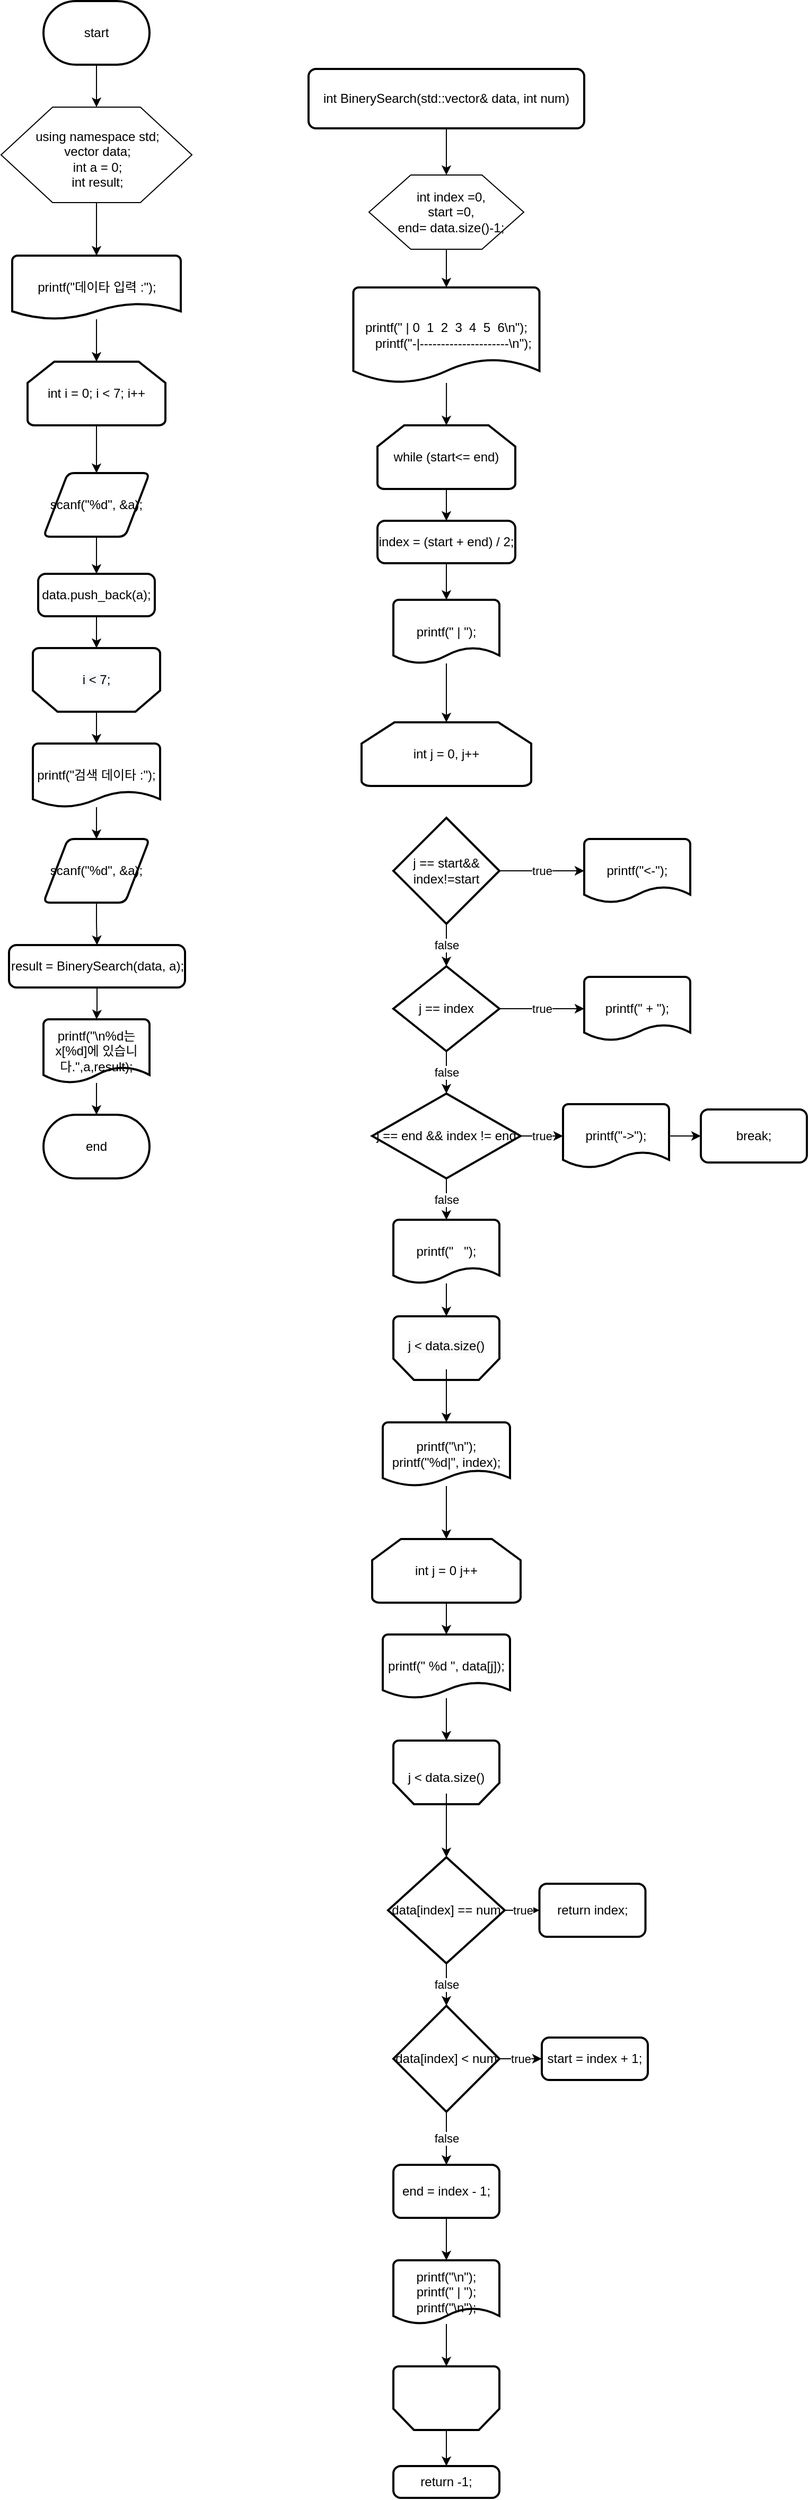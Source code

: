 <mxfile version="18.1.2" type="github">
  <diagram id="uLI98REs6lUxgo_DiTGd" name="Page-1">
    <mxGraphModel dx="805" dy="845" grid="1" gridSize="10" guides="1" tooltips="1" connect="1" arrows="1" fold="1" page="1" pageScale="1" pageWidth="827" pageHeight="1169" math="0" shadow="0">
      <root>
        <mxCell id="0" />
        <mxCell id="1" parent="0" />
        <mxCell id="m_1idenRZPcWFlcXNVzY-4" style="edgeStyle=orthogonalEdgeStyle;rounded=0;orthogonalLoop=1;jettySize=auto;html=1;entryX=0.5;entryY=0;entryDx=0;entryDy=0;" edge="1" parent="1" source="m_1idenRZPcWFlcXNVzY-1" target="m_1idenRZPcWFlcXNVzY-2">
          <mxGeometry relative="1" as="geometry" />
        </mxCell>
        <mxCell id="m_1idenRZPcWFlcXNVzY-1" value="start" style="strokeWidth=2;html=1;shape=mxgraph.flowchart.terminator;whiteSpace=wrap;" vertex="1" parent="1">
          <mxGeometry x="100" y="20" width="100" height="60" as="geometry" />
        </mxCell>
        <mxCell id="m_1idenRZPcWFlcXNVzY-6" style="edgeStyle=orthogonalEdgeStyle;rounded=0;orthogonalLoop=1;jettySize=auto;html=1;entryX=0.5;entryY=0;entryDx=0;entryDy=0;entryPerimeter=0;" edge="1" parent="1" source="m_1idenRZPcWFlcXNVzY-2" target="m_1idenRZPcWFlcXNVzY-5">
          <mxGeometry relative="1" as="geometry" />
        </mxCell>
        <mxCell id="m_1idenRZPcWFlcXNVzY-2" value="" style="verticalLabelPosition=bottom;verticalAlign=top;html=1;shape=hexagon;perimeter=hexagonPerimeter2;arcSize=6;size=0.27;" vertex="1" parent="1">
          <mxGeometry x="60" y="120" width="180" height="90" as="geometry" />
        </mxCell>
        <mxCell id="m_1idenRZPcWFlcXNVzY-3" value="using namespace std;&#xa;	vector&lt;int&gt; data;&#xa;	int a = 0;&#xa;	int result;" style="text;html=1;strokeColor=none;fillColor=none;align=center;verticalAlign=middle;whiteSpace=wrap;rounded=0;" vertex="1" parent="1">
          <mxGeometry x="91" y="154" width="120" height="30" as="geometry" />
        </mxCell>
        <mxCell id="m_1idenRZPcWFlcXNVzY-8" style="edgeStyle=orthogonalEdgeStyle;rounded=0;orthogonalLoop=1;jettySize=auto;html=1;entryX=0.5;entryY=0;entryDx=0;entryDy=0;entryPerimeter=0;" edge="1" parent="1" source="m_1idenRZPcWFlcXNVzY-5" target="m_1idenRZPcWFlcXNVzY-7">
          <mxGeometry relative="1" as="geometry" />
        </mxCell>
        <mxCell id="m_1idenRZPcWFlcXNVzY-5" value="printf(&quot;데이타 입력 :&quot;);" style="strokeWidth=2;html=1;shape=mxgraph.flowchart.document2;whiteSpace=wrap;size=0.25;" vertex="1" parent="1">
          <mxGeometry x="70.5" y="260" width="159" height="60" as="geometry" />
        </mxCell>
        <mxCell id="m_1idenRZPcWFlcXNVzY-13" style="edgeStyle=orthogonalEdgeStyle;rounded=0;orthogonalLoop=1;jettySize=auto;html=1;entryX=0.5;entryY=0;entryDx=0;entryDy=0;" edge="1" parent="1" source="m_1idenRZPcWFlcXNVzY-7" target="m_1idenRZPcWFlcXNVzY-11">
          <mxGeometry relative="1" as="geometry" />
        </mxCell>
        <mxCell id="m_1idenRZPcWFlcXNVzY-7" value="int i = 0; i &lt; 7; i++" style="strokeWidth=2;html=1;shape=mxgraph.flowchart.loop_limit;whiteSpace=wrap;" vertex="1" parent="1">
          <mxGeometry x="85" y="360" width="130" height="60" as="geometry" />
        </mxCell>
        <mxCell id="m_1idenRZPcWFlcXNVzY-18" style="edgeStyle=orthogonalEdgeStyle;rounded=0;orthogonalLoop=1;jettySize=auto;html=1;entryX=0.5;entryY=0;entryDx=0;entryDy=0;entryPerimeter=0;" edge="1" parent="1" source="m_1idenRZPcWFlcXNVzY-9" target="m_1idenRZPcWFlcXNVzY-16">
          <mxGeometry relative="1" as="geometry" />
        </mxCell>
        <mxCell id="m_1idenRZPcWFlcXNVzY-9" value="" style="strokeWidth=2;html=1;shape=mxgraph.flowchart.loop_limit;whiteSpace=wrap;rotation=-180;" vertex="1" parent="1">
          <mxGeometry x="90" y="630" width="120" height="60" as="geometry" />
        </mxCell>
        <mxCell id="m_1idenRZPcWFlcXNVzY-10" value="&lt;span style=&quot;color: rgb(0, 0, 0); font-family: Helvetica; font-size: 12px; font-style: normal; font-variant-ligatures: normal; font-variant-caps: normal; font-weight: 400; letter-spacing: normal; orphans: 2; text-align: center; text-indent: 0px; text-transform: none; widows: 2; word-spacing: 0px; -webkit-text-stroke-width: 0px; background-color: rgb(248, 249, 250); text-decoration-thickness: initial; text-decoration-style: initial; text-decoration-color: initial; float: none; display: inline !important;&quot;&gt;i &amp;lt; 7;&lt;/span&gt;" style="text;html=1;strokeColor=none;fillColor=none;align=center;verticalAlign=middle;whiteSpace=wrap;rounded=0;" vertex="1" parent="1">
          <mxGeometry x="120" y="645" width="60" height="30" as="geometry" />
        </mxCell>
        <mxCell id="m_1idenRZPcWFlcXNVzY-14" style="edgeStyle=orthogonalEdgeStyle;rounded=0;orthogonalLoop=1;jettySize=auto;html=1;entryX=0.5;entryY=0;entryDx=0;entryDy=0;" edge="1" parent="1" source="m_1idenRZPcWFlcXNVzY-11" target="m_1idenRZPcWFlcXNVzY-12">
          <mxGeometry relative="1" as="geometry" />
        </mxCell>
        <mxCell id="m_1idenRZPcWFlcXNVzY-11" value="scanf(&quot;%d&quot;, &amp;a);" style="shape=parallelogram;html=1;strokeWidth=2;perimeter=parallelogramPerimeter;whiteSpace=wrap;rounded=1;arcSize=12;size=0.23;" vertex="1" parent="1">
          <mxGeometry x="100" y="465" width="100" height="60" as="geometry" />
        </mxCell>
        <mxCell id="m_1idenRZPcWFlcXNVzY-15" style="edgeStyle=orthogonalEdgeStyle;rounded=0;orthogonalLoop=1;jettySize=auto;html=1;entryX=0.5;entryY=1;entryDx=0;entryDy=0;entryPerimeter=0;" edge="1" parent="1" source="m_1idenRZPcWFlcXNVzY-12" target="m_1idenRZPcWFlcXNVzY-9">
          <mxGeometry relative="1" as="geometry" />
        </mxCell>
        <mxCell id="m_1idenRZPcWFlcXNVzY-12" value="data.push_back(a);" style="rounded=1;whiteSpace=wrap;html=1;absoluteArcSize=1;arcSize=14;strokeWidth=2;" vertex="1" parent="1">
          <mxGeometry x="95" y="560" width="110" height="40" as="geometry" />
        </mxCell>
        <mxCell id="m_1idenRZPcWFlcXNVzY-20" style="edgeStyle=orthogonalEdgeStyle;rounded=0;orthogonalLoop=1;jettySize=auto;html=1;entryX=0.5;entryY=0;entryDx=0;entryDy=0;" edge="1" parent="1" source="m_1idenRZPcWFlcXNVzY-16" target="m_1idenRZPcWFlcXNVzY-19">
          <mxGeometry relative="1" as="geometry" />
        </mxCell>
        <mxCell id="m_1idenRZPcWFlcXNVzY-16" value="printf(&quot;검색 데이타 :&quot;);" style="strokeWidth=2;html=1;shape=mxgraph.flowchart.document2;whiteSpace=wrap;size=0.25;" vertex="1" parent="1">
          <mxGeometry x="90" y="720" width="120" height="60" as="geometry" />
        </mxCell>
        <mxCell id="m_1idenRZPcWFlcXNVzY-23" style="edgeStyle=orthogonalEdgeStyle;rounded=0;orthogonalLoop=1;jettySize=auto;html=1;entryX=0.5;entryY=0;entryDx=0;entryDy=0;" edge="1" parent="1" source="m_1idenRZPcWFlcXNVzY-19" target="m_1idenRZPcWFlcXNVzY-22">
          <mxGeometry relative="1" as="geometry" />
        </mxCell>
        <mxCell id="m_1idenRZPcWFlcXNVzY-19" value="scanf(&quot;%d&quot;, &amp;a);" style="shape=parallelogram;html=1;strokeWidth=2;perimeter=parallelogramPerimeter;whiteSpace=wrap;rounded=1;arcSize=12;size=0.23;" vertex="1" parent="1">
          <mxGeometry x="100" y="810" width="100" height="60" as="geometry" />
        </mxCell>
        <mxCell id="m_1idenRZPcWFlcXNVzY-25" style="edgeStyle=orthogonalEdgeStyle;rounded=0;orthogonalLoop=1;jettySize=auto;html=1;entryX=0.5;entryY=0;entryDx=0;entryDy=0;entryPerimeter=0;" edge="1" parent="1" source="m_1idenRZPcWFlcXNVzY-22" target="m_1idenRZPcWFlcXNVzY-24">
          <mxGeometry relative="1" as="geometry" />
        </mxCell>
        <mxCell id="m_1idenRZPcWFlcXNVzY-22" value="result = BinerySearch(data, a);" style="rounded=1;whiteSpace=wrap;html=1;absoluteArcSize=1;arcSize=14;strokeWidth=2;" vertex="1" parent="1">
          <mxGeometry x="67.5" y="910" width="166" height="40" as="geometry" />
        </mxCell>
        <mxCell id="m_1idenRZPcWFlcXNVzY-27" style="edgeStyle=orthogonalEdgeStyle;rounded=0;orthogonalLoop=1;jettySize=auto;html=1;entryX=0.5;entryY=0;entryDx=0;entryDy=0;entryPerimeter=0;" edge="1" parent="1" source="m_1idenRZPcWFlcXNVzY-24" target="m_1idenRZPcWFlcXNVzY-26">
          <mxGeometry relative="1" as="geometry" />
        </mxCell>
        <mxCell id="m_1idenRZPcWFlcXNVzY-24" value="printf(&quot;\n%d는 x[%d]에 있습니다.&quot;,a,result);" style="strokeWidth=2;html=1;shape=mxgraph.flowchart.document2;whiteSpace=wrap;size=0.25;" vertex="1" parent="1">
          <mxGeometry x="100" y="980" width="100" height="60" as="geometry" />
        </mxCell>
        <mxCell id="m_1idenRZPcWFlcXNVzY-26" value="end" style="strokeWidth=2;html=1;shape=mxgraph.flowchart.terminator;whiteSpace=wrap;" vertex="1" parent="1">
          <mxGeometry x="100" y="1070" width="100" height="60" as="geometry" />
        </mxCell>
        <mxCell id="m_1idenRZPcWFlcXNVzY-32" style="edgeStyle=orthogonalEdgeStyle;rounded=0;orthogonalLoop=1;jettySize=auto;html=1;entryX=0.5;entryY=0;entryDx=0;entryDy=0;" edge="1" parent="1" source="m_1idenRZPcWFlcXNVzY-28" target="m_1idenRZPcWFlcXNVzY-30">
          <mxGeometry relative="1" as="geometry" />
        </mxCell>
        <mxCell id="m_1idenRZPcWFlcXNVzY-28" value="int BinerySearch(std::vector&lt;int&gt;&amp; data, int num)" style="rounded=1;whiteSpace=wrap;html=1;absoluteArcSize=1;arcSize=14;strokeWidth=2;" vertex="1" parent="1">
          <mxGeometry x="350" y="84" width="260" height="56" as="geometry" />
        </mxCell>
        <mxCell id="m_1idenRZPcWFlcXNVzY-35" style="edgeStyle=orthogonalEdgeStyle;rounded=0;orthogonalLoop=1;jettySize=auto;html=1;entryX=0.5;entryY=0;entryDx=0;entryDy=0;entryPerimeter=0;" edge="1" parent="1" source="m_1idenRZPcWFlcXNVzY-29" target="m_1idenRZPcWFlcXNVzY-34">
          <mxGeometry relative="1" as="geometry" />
        </mxCell>
        <mxCell id="m_1idenRZPcWFlcXNVzY-29" value="printf(&quot; | 0  1  2  3  4  5  6\n&quot;);&#xa;    printf(&quot;-|---------------------\n&quot;);" style="strokeWidth=2;html=1;shape=mxgraph.flowchart.document2;whiteSpace=wrap;size=0.25;" vertex="1" parent="1">
          <mxGeometry x="392.25" y="290" width="175.5" height="90" as="geometry" />
        </mxCell>
        <mxCell id="m_1idenRZPcWFlcXNVzY-33" style="edgeStyle=orthogonalEdgeStyle;rounded=0;orthogonalLoop=1;jettySize=auto;html=1;entryX=0.5;entryY=0;entryDx=0;entryDy=0;entryPerimeter=0;" edge="1" parent="1" source="m_1idenRZPcWFlcXNVzY-30" target="m_1idenRZPcWFlcXNVzY-29">
          <mxGeometry relative="1" as="geometry" />
        </mxCell>
        <mxCell id="m_1idenRZPcWFlcXNVzY-30" value="" style="verticalLabelPosition=bottom;verticalAlign=top;html=1;shape=hexagon;perimeter=hexagonPerimeter2;arcSize=6;size=0.27;" vertex="1" parent="1">
          <mxGeometry x="407" y="184" width="146" height="70" as="geometry" />
        </mxCell>
        <mxCell id="m_1idenRZPcWFlcXNVzY-31" value="int index =0,&lt;br&gt;start =0,&lt;br&gt;end= data.size()-1;" style="text;html=1;strokeColor=none;fillColor=none;align=center;verticalAlign=middle;whiteSpace=wrap;rounded=0;" vertex="1" parent="1">
          <mxGeometry x="433" y="204" width="103" height="30" as="geometry" />
        </mxCell>
        <mxCell id="m_1idenRZPcWFlcXNVzY-37" style="edgeStyle=orthogonalEdgeStyle;rounded=0;orthogonalLoop=1;jettySize=auto;html=1;entryX=0.5;entryY=0;entryDx=0;entryDy=0;" edge="1" parent="1" source="m_1idenRZPcWFlcXNVzY-34" target="m_1idenRZPcWFlcXNVzY-36">
          <mxGeometry relative="1" as="geometry" />
        </mxCell>
        <mxCell id="m_1idenRZPcWFlcXNVzY-34" value="while (start&lt;= end)" style="strokeWidth=2;html=1;shape=mxgraph.flowchart.loop_limit;whiteSpace=wrap;" vertex="1" parent="1">
          <mxGeometry x="415" y="420" width="130" height="60" as="geometry" />
        </mxCell>
        <mxCell id="m_1idenRZPcWFlcXNVzY-39" style="edgeStyle=orthogonalEdgeStyle;rounded=0;orthogonalLoop=1;jettySize=auto;html=1;entryX=0.5;entryY=0;entryDx=0;entryDy=0;entryPerimeter=0;" edge="1" parent="1" source="m_1idenRZPcWFlcXNVzY-36" target="m_1idenRZPcWFlcXNVzY-38">
          <mxGeometry relative="1" as="geometry" />
        </mxCell>
        <mxCell id="m_1idenRZPcWFlcXNVzY-36" value="index = (start + end) / 2;" style="rounded=1;whiteSpace=wrap;html=1;absoluteArcSize=1;arcSize=14;strokeWidth=2;" vertex="1" parent="1">
          <mxGeometry x="415" y="510" width="130" height="40" as="geometry" />
        </mxCell>
        <mxCell id="m_1idenRZPcWFlcXNVzY-41" style="edgeStyle=orthogonalEdgeStyle;rounded=0;orthogonalLoop=1;jettySize=auto;html=1;entryX=0.5;entryY=0;entryDx=0;entryDy=0;entryPerimeter=0;" edge="1" parent="1" source="m_1idenRZPcWFlcXNVzY-38" target="m_1idenRZPcWFlcXNVzY-40">
          <mxGeometry relative="1" as="geometry" />
        </mxCell>
        <mxCell id="m_1idenRZPcWFlcXNVzY-38" value="printf(&quot; | &quot;);" style="strokeWidth=2;html=1;shape=mxgraph.flowchart.document2;whiteSpace=wrap;size=0.25;" vertex="1" parent="1">
          <mxGeometry x="430" y="584.5" width="100" height="60" as="geometry" />
        </mxCell>
        <mxCell id="m_1idenRZPcWFlcXNVzY-40" value="int j = 0, j++" style="strokeWidth=2;html=1;shape=mxgraph.flowchart.loop_limit;whiteSpace=wrap;" vertex="1" parent="1">
          <mxGeometry x="400" y="700" width="160" height="60" as="geometry" />
        </mxCell>
        <mxCell id="m_1idenRZPcWFlcXNVzY-42" value="" style="strokeWidth=2;html=1;shape=mxgraph.flowchart.loop_limit;whiteSpace=wrap;rotation=-180;" vertex="1" parent="1">
          <mxGeometry x="430" y="1260" width="100" height="60" as="geometry" />
        </mxCell>
        <mxCell id="m_1idenRZPcWFlcXNVzY-64" style="edgeStyle=orthogonalEdgeStyle;rounded=0;orthogonalLoop=1;jettySize=auto;html=1;" edge="1" parent="1" source="m_1idenRZPcWFlcXNVzY-43" target="m_1idenRZPcWFlcXNVzY-63">
          <mxGeometry relative="1" as="geometry" />
        </mxCell>
        <mxCell id="m_1idenRZPcWFlcXNVzY-43" value="&#xa;&lt;span style=&quot;color: rgb(0, 0, 0); font-family: Helvetica; font-size: 12px; font-style: normal; font-variant-ligatures: normal; font-variant-caps: normal; font-weight: 400; letter-spacing: normal; orphans: 2; text-align: center; text-indent: 0px; text-transform: none; widows: 2; word-spacing: 0px; -webkit-text-stroke-width: 0px; background-color: rgb(248, 249, 250); text-decoration-thickness: initial; text-decoration-style: initial; text-decoration-color: initial; float: none; display: inline !important;&quot;&gt;j &amp;lt; data.size()&lt;/span&gt;&#xa;&#xa;" style="text;html=1;strokeColor=none;fillColor=none;align=center;verticalAlign=middle;whiteSpace=wrap;rounded=0;" vertex="1" parent="1">
          <mxGeometry x="440" y="1280" width="80" height="30" as="geometry" />
        </mxCell>
        <mxCell id="m_1idenRZPcWFlcXNVzY-45" value="true" style="edgeStyle=orthogonalEdgeStyle;rounded=0;orthogonalLoop=1;jettySize=auto;html=1;entryX=0;entryY=0.5;entryDx=0;entryDy=0;entryPerimeter=0;" edge="1" parent="1" source="m_1idenRZPcWFlcXNVzY-44" target="m_1idenRZPcWFlcXNVzY-46">
          <mxGeometry relative="1" as="geometry">
            <mxPoint x="480" y="930" as="targetPoint" />
          </mxGeometry>
        </mxCell>
        <mxCell id="m_1idenRZPcWFlcXNVzY-48" value="false" style="edgeStyle=orthogonalEdgeStyle;rounded=0;orthogonalLoop=1;jettySize=auto;html=1;entryX=0.5;entryY=0;entryDx=0;entryDy=0;entryPerimeter=0;" edge="1" parent="1" source="m_1idenRZPcWFlcXNVzY-44" target="m_1idenRZPcWFlcXNVzY-47">
          <mxGeometry relative="1" as="geometry" />
        </mxCell>
        <mxCell id="m_1idenRZPcWFlcXNVzY-44" value="j == start&amp;&amp; index!=start" style="strokeWidth=2;html=1;shape=mxgraph.flowchart.decision;whiteSpace=wrap;" vertex="1" parent="1">
          <mxGeometry x="430" y="790" width="100" height="100" as="geometry" />
        </mxCell>
        <mxCell id="m_1idenRZPcWFlcXNVzY-46" value="printf(&quot;&lt;-&quot;);" style="strokeWidth=2;html=1;shape=mxgraph.flowchart.document2;whiteSpace=wrap;size=0.25;" vertex="1" parent="1">
          <mxGeometry x="610" y="810" width="100" height="60" as="geometry" />
        </mxCell>
        <mxCell id="m_1idenRZPcWFlcXNVzY-49" value="false" style="edgeStyle=orthogonalEdgeStyle;rounded=0;orthogonalLoop=1;jettySize=auto;html=1;entryX=0.5;entryY=0;entryDx=0;entryDy=0;entryPerimeter=0;" edge="1" parent="1" source="m_1idenRZPcWFlcXNVzY-47" target="m_1idenRZPcWFlcXNVzY-50">
          <mxGeometry relative="1" as="geometry">
            <mxPoint x="480" y="1060" as="targetPoint" />
          </mxGeometry>
        </mxCell>
        <mxCell id="m_1idenRZPcWFlcXNVzY-52" value="true" style="edgeStyle=orthogonalEdgeStyle;rounded=0;orthogonalLoop=1;jettySize=auto;html=1;entryX=0;entryY=0.5;entryDx=0;entryDy=0;entryPerimeter=0;" edge="1" parent="1" source="m_1idenRZPcWFlcXNVzY-47" target="m_1idenRZPcWFlcXNVzY-51">
          <mxGeometry relative="1" as="geometry" />
        </mxCell>
        <mxCell id="m_1idenRZPcWFlcXNVzY-47" value="j == index" style="strokeWidth=2;html=1;shape=mxgraph.flowchart.decision;whiteSpace=wrap;" vertex="1" parent="1">
          <mxGeometry x="430" y="930" width="100" height="80" as="geometry" />
        </mxCell>
        <mxCell id="m_1idenRZPcWFlcXNVzY-56" value="true" style="edgeStyle=orthogonalEdgeStyle;rounded=0;orthogonalLoop=1;jettySize=auto;html=1;entryX=0;entryY=0.5;entryDx=0;entryDy=0;entryPerimeter=0;" edge="1" parent="1" source="m_1idenRZPcWFlcXNVzY-50" target="m_1idenRZPcWFlcXNVzY-55">
          <mxGeometry relative="1" as="geometry" />
        </mxCell>
        <mxCell id="m_1idenRZPcWFlcXNVzY-60" value="false" style="edgeStyle=orthogonalEdgeStyle;rounded=0;orthogonalLoop=1;jettySize=auto;html=1;entryX=0.5;entryY=0;entryDx=0;entryDy=0;entryPerimeter=0;" edge="1" parent="1" source="m_1idenRZPcWFlcXNVzY-50" target="m_1idenRZPcWFlcXNVzY-61">
          <mxGeometry relative="1" as="geometry">
            <mxPoint x="480" y="1180" as="targetPoint" />
          </mxGeometry>
        </mxCell>
        <mxCell id="m_1idenRZPcWFlcXNVzY-50" value="j == end &amp;&amp; index != end" style="strokeWidth=2;html=1;shape=mxgraph.flowchart.decision;whiteSpace=wrap;" vertex="1" parent="1">
          <mxGeometry x="410" y="1050" width="140" height="80" as="geometry" />
        </mxCell>
        <mxCell id="m_1idenRZPcWFlcXNVzY-51" value="printf(&quot; + &quot;);" style="strokeWidth=2;html=1;shape=mxgraph.flowchart.document2;whiteSpace=wrap;size=0.25;" vertex="1" parent="1">
          <mxGeometry x="610" y="940" width="100" height="60" as="geometry" />
        </mxCell>
        <mxCell id="m_1idenRZPcWFlcXNVzY-59" style="edgeStyle=orthogonalEdgeStyle;rounded=0;orthogonalLoop=1;jettySize=auto;html=1;entryX=0;entryY=0.5;entryDx=0;entryDy=0;" edge="1" parent="1" source="m_1idenRZPcWFlcXNVzY-55" target="m_1idenRZPcWFlcXNVzY-57">
          <mxGeometry relative="1" as="geometry" />
        </mxCell>
        <mxCell id="m_1idenRZPcWFlcXNVzY-55" value="printf(&quot;-&gt;&quot;);" style="strokeWidth=2;html=1;shape=mxgraph.flowchart.document2;whiteSpace=wrap;size=0.25;" vertex="1" parent="1">
          <mxGeometry x="590" y="1060" width="100" height="60" as="geometry" />
        </mxCell>
        <mxCell id="m_1idenRZPcWFlcXNVzY-57" value="break;" style="rounded=1;whiteSpace=wrap;html=1;absoluteArcSize=1;arcSize=14;strokeWidth=2;" vertex="1" parent="1">
          <mxGeometry x="720" y="1065" width="100" height="50" as="geometry" />
        </mxCell>
        <mxCell id="m_1idenRZPcWFlcXNVzY-62" style="edgeStyle=orthogonalEdgeStyle;rounded=0;orthogonalLoop=1;jettySize=auto;html=1;entryX=0.5;entryY=1;entryDx=0;entryDy=0;entryPerimeter=0;" edge="1" parent="1" source="m_1idenRZPcWFlcXNVzY-61" target="m_1idenRZPcWFlcXNVzY-42">
          <mxGeometry relative="1" as="geometry" />
        </mxCell>
        <mxCell id="m_1idenRZPcWFlcXNVzY-61" value="printf(&quot;   &quot;);" style="strokeWidth=2;html=1;shape=mxgraph.flowchart.document2;whiteSpace=wrap;size=0.25;" vertex="1" parent="1">
          <mxGeometry x="430" y="1169" width="100" height="60" as="geometry" />
        </mxCell>
        <mxCell id="m_1idenRZPcWFlcXNVzY-66" style="edgeStyle=orthogonalEdgeStyle;rounded=0;orthogonalLoop=1;jettySize=auto;html=1;entryX=0.5;entryY=0;entryDx=0;entryDy=0;entryPerimeter=0;" edge="1" parent="1" source="m_1idenRZPcWFlcXNVzY-63" target="m_1idenRZPcWFlcXNVzY-65">
          <mxGeometry relative="1" as="geometry" />
        </mxCell>
        <mxCell id="m_1idenRZPcWFlcXNVzY-63" value="printf(&quot;\n&quot;);&#xa;		printf(&quot;%d|&quot;, index);" style="strokeWidth=2;html=1;shape=mxgraph.flowchart.document2;whiteSpace=wrap;size=0.25;" vertex="1" parent="1">
          <mxGeometry x="420" y="1360" width="120" height="60" as="geometry" />
        </mxCell>
        <mxCell id="m_1idenRZPcWFlcXNVzY-70" style="edgeStyle=orthogonalEdgeStyle;rounded=0;orthogonalLoop=1;jettySize=auto;html=1;entryX=0.5;entryY=0;entryDx=0;entryDy=0;entryPerimeter=0;" edge="1" parent="1" source="m_1idenRZPcWFlcXNVzY-65" target="m_1idenRZPcWFlcXNVzY-69">
          <mxGeometry relative="1" as="geometry" />
        </mxCell>
        <mxCell id="m_1idenRZPcWFlcXNVzY-65" value="int j = 0 j++" style="strokeWidth=2;html=1;shape=mxgraph.flowchart.loop_limit;whiteSpace=wrap;" vertex="1" parent="1">
          <mxGeometry x="410" y="1470" width="140" height="60" as="geometry" />
        </mxCell>
        <mxCell id="m_1idenRZPcWFlcXNVzY-67" value="" style="strokeWidth=2;html=1;shape=mxgraph.flowchart.loop_limit;whiteSpace=wrap;rotation=-180;" vertex="1" parent="1">
          <mxGeometry x="430" y="1660" width="100" height="60" as="geometry" />
        </mxCell>
        <mxCell id="m_1idenRZPcWFlcXNVzY-73" style="edgeStyle=orthogonalEdgeStyle;rounded=0;orthogonalLoop=1;jettySize=auto;html=1;entryX=0.5;entryY=0;entryDx=0;entryDy=0;entryPerimeter=0;" edge="1" parent="1" source="m_1idenRZPcWFlcXNVzY-68" target="m_1idenRZPcWFlcXNVzY-72">
          <mxGeometry relative="1" as="geometry" />
        </mxCell>
        <mxCell id="m_1idenRZPcWFlcXNVzY-68" value="j &amp;lt; data.size()" style="text;html=1;strokeColor=none;fillColor=none;align=center;verticalAlign=middle;whiteSpace=wrap;rounded=0;" vertex="1" parent="1">
          <mxGeometry x="440" y="1680" width="80" height="30" as="geometry" />
        </mxCell>
        <mxCell id="m_1idenRZPcWFlcXNVzY-71" style="edgeStyle=orthogonalEdgeStyle;rounded=0;orthogonalLoop=1;jettySize=auto;html=1;entryX=0.5;entryY=1;entryDx=0;entryDy=0;entryPerimeter=0;" edge="1" parent="1" source="m_1idenRZPcWFlcXNVzY-69" target="m_1idenRZPcWFlcXNVzY-67">
          <mxGeometry relative="1" as="geometry" />
        </mxCell>
        <mxCell id="m_1idenRZPcWFlcXNVzY-69" value="printf(&quot; %d &quot;, data[j]);" style="strokeWidth=2;html=1;shape=mxgraph.flowchart.document2;whiteSpace=wrap;size=0.25;" vertex="1" parent="1">
          <mxGeometry x="420" y="1560" width="120" height="60" as="geometry" />
        </mxCell>
        <mxCell id="m_1idenRZPcWFlcXNVzY-74" value="true" style="edgeStyle=orthogonalEdgeStyle;rounded=0;orthogonalLoop=1;jettySize=auto;html=1;" edge="1" parent="1" source="m_1idenRZPcWFlcXNVzY-72" target="m_1idenRZPcWFlcXNVzY-75">
          <mxGeometry relative="1" as="geometry">
            <mxPoint x="610" y="1820" as="targetPoint" />
          </mxGeometry>
        </mxCell>
        <mxCell id="m_1idenRZPcWFlcXNVzY-76" value="false" style="edgeStyle=orthogonalEdgeStyle;rounded=0;orthogonalLoop=1;jettySize=auto;html=1;entryX=0.5;entryY=0;entryDx=0;entryDy=0;entryPerimeter=0;" edge="1" parent="1" source="m_1idenRZPcWFlcXNVzY-72" target="m_1idenRZPcWFlcXNVzY-77">
          <mxGeometry relative="1" as="geometry">
            <mxPoint x="480" y="1900" as="targetPoint" />
          </mxGeometry>
        </mxCell>
        <mxCell id="m_1idenRZPcWFlcXNVzY-72" value="data[index] == num" style="strokeWidth=2;html=1;shape=mxgraph.flowchart.decision;whiteSpace=wrap;" vertex="1" parent="1">
          <mxGeometry x="425" y="1770" width="110" height="100" as="geometry" />
        </mxCell>
        <mxCell id="m_1idenRZPcWFlcXNVzY-75" value="return index;" style="rounded=1;whiteSpace=wrap;html=1;absoluteArcSize=1;arcSize=14;strokeWidth=2;" vertex="1" parent="1">
          <mxGeometry x="567.75" y="1795" width="100" height="50" as="geometry" />
        </mxCell>
        <mxCell id="m_1idenRZPcWFlcXNVzY-79" value="true" style="edgeStyle=orthogonalEdgeStyle;rounded=0;orthogonalLoop=1;jettySize=auto;html=1;" edge="1" parent="1" source="m_1idenRZPcWFlcXNVzY-77" target="m_1idenRZPcWFlcXNVzY-78">
          <mxGeometry relative="1" as="geometry" />
        </mxCell>
        <mxCell id="m_1idenRZPcWFlcXNVzY-81" value="false" style="edgeStyle=orthogonalEdgeStyle;rounded=0;orthogonalLoop=1;jettySize=auto;html=1;entryX=0.5;entryY=0;entryDx=0;entryDy=0;" edge="1" parent="1" source="m_1idenRZPcWFlcXNVzY-77" target="m_1idenRZPcWFlcXNVzY-82">
          <mxGeometry relative="1" as="geometry">
            <mxPoint x="480" y="2060" as="targetPoint" />
          </mxGeometry>
        </mxCell>
        <mxCell id="m_1idenRZPcWFlcXNVzY-77" value="data[index] &lt; num" style="strokeWidth=2;html=1;shape=mxgraph.flowchart.decision;whiteSpace=wrap;" vertex="1" parent="1">
          <mxGeometry x="430" y="1910" width="100" height="100" as="geometry" />
        </mxCell>
        <mxCell id="m_1idenRZPcWFlcXNVzY-78" value="start = index + 1;" style="rounded=1;whiteSpace=wrap;html=1;absoluteArcSize=1;arcSize=14;strokeWidth=2;" vertex="1" parent="1">
          <mxGeometry x="570" y="1940" width="100" height="40" as="geometry" />
        </mxCell>
        <mxCell id="m_1idenRZPcWFlcXNVzY-84" style="edgeStyle=orthogonalEdgeStyle;rounded=0;orthogonalLoop=1;jettySize=auto;html=1;" edge="1" parent="1" source="m_1idenRZPcWFlcXNVzY-82" target="m_1idenRZPcWFlcXNVzY-83">
          <mxGeometry relative="1" as="geometry" />
        </mxCell>
        <mxCell id="m_1idenRZPcWFlcXNVzY-82" value="end = index - 1;" style="rounded=1;whiteSpace=wrap;html=1;absoluteArcSize=1;arcSize=14;strokeWidth=2;" vertex="1" parent="1">
          <mxGeometry x="430" y="2060" width="100" height="50" as="geometry" />
        </mxCell>
        <mxCell id="m_1idenRZPcWFlcXNVzY-85" style="edgeStyle=orthogonalEdgeStyle;rounded=0;orthogonalLoop=1;jettySize=auto;html=1;entryX=0.5;entryY=1;entryDx=0;entryDy=0;entryPerimeter=0;" edge="1" parent="1" source="m_1idenRZPcWFlcXNVzY-83" target="m_1idenRZPcWFlcXNVzY-87">
          <mxGeometry relative="1" as="geometry">
            <mxPoint x="480" y="2250" as="targetPoint" />
          </mxGeometry>
        </mxCell>
        <mxCell id="m_1idenRZPcWFlcXNVzY-83" value="printf(&quot;\n&quot;);&#xa;		printf(&quot; | &quot;);&#xa;		printf(&quot;\n&quot;);" style="strokeWidth=2;html=1;shape=mxgraph.flowchart.document2;whiteSpace=wrap;size=0.25;" vertex="1" parent="1">
          <mxGeometry x="430" y="2150" width="100" height="60" as="geometry" />
        </mxCell>
        <mxCell id="m_1idenRZPcWFlcXNVzY-86" value="return -1;" style="rounded=1;whiteSpace=wrap;html=1;absoluteArcSize=1;arcSize=14;strokeWidth=2;" vertex="1" parent="1">
          <mxGeometry x="430" y="2344" width="100" height="30" as="geometry" />
        </mxCell>
        <mxCell id="m_1idenRZPcWFlcXNVzY-88" style="edgeStyle=orthogonalEdgeStyle;rounded=0;orthogonalLoop=1;jettySize=auto;html=1;entryX=0.5;entryY=0;entryDx=0;entryDy=0;" edge="1" parent="1" source="m_1idenRZPcWFlcXNVzY-87" target="m_1idenRZPcWFlcXNVzY-86">
          <mxGeometry relative="1" as="geometry" />
        </mxCell>
        <mxCell id="m_1idenRZPcWFlcXNVzY-87" value="" style="strokeWidth=2;html=1;shape=mxgraph.flowchart.loop_limit;whiteSpace=wrap;rotation=-180;" vertex="1" parent="1">
          <mxGeometry x="430" y="2250" width="100" height="60" as="geometry" />
        </mxCell>
      </root>
    </mxGraphModel>
  </diagram>
</mxfile>
